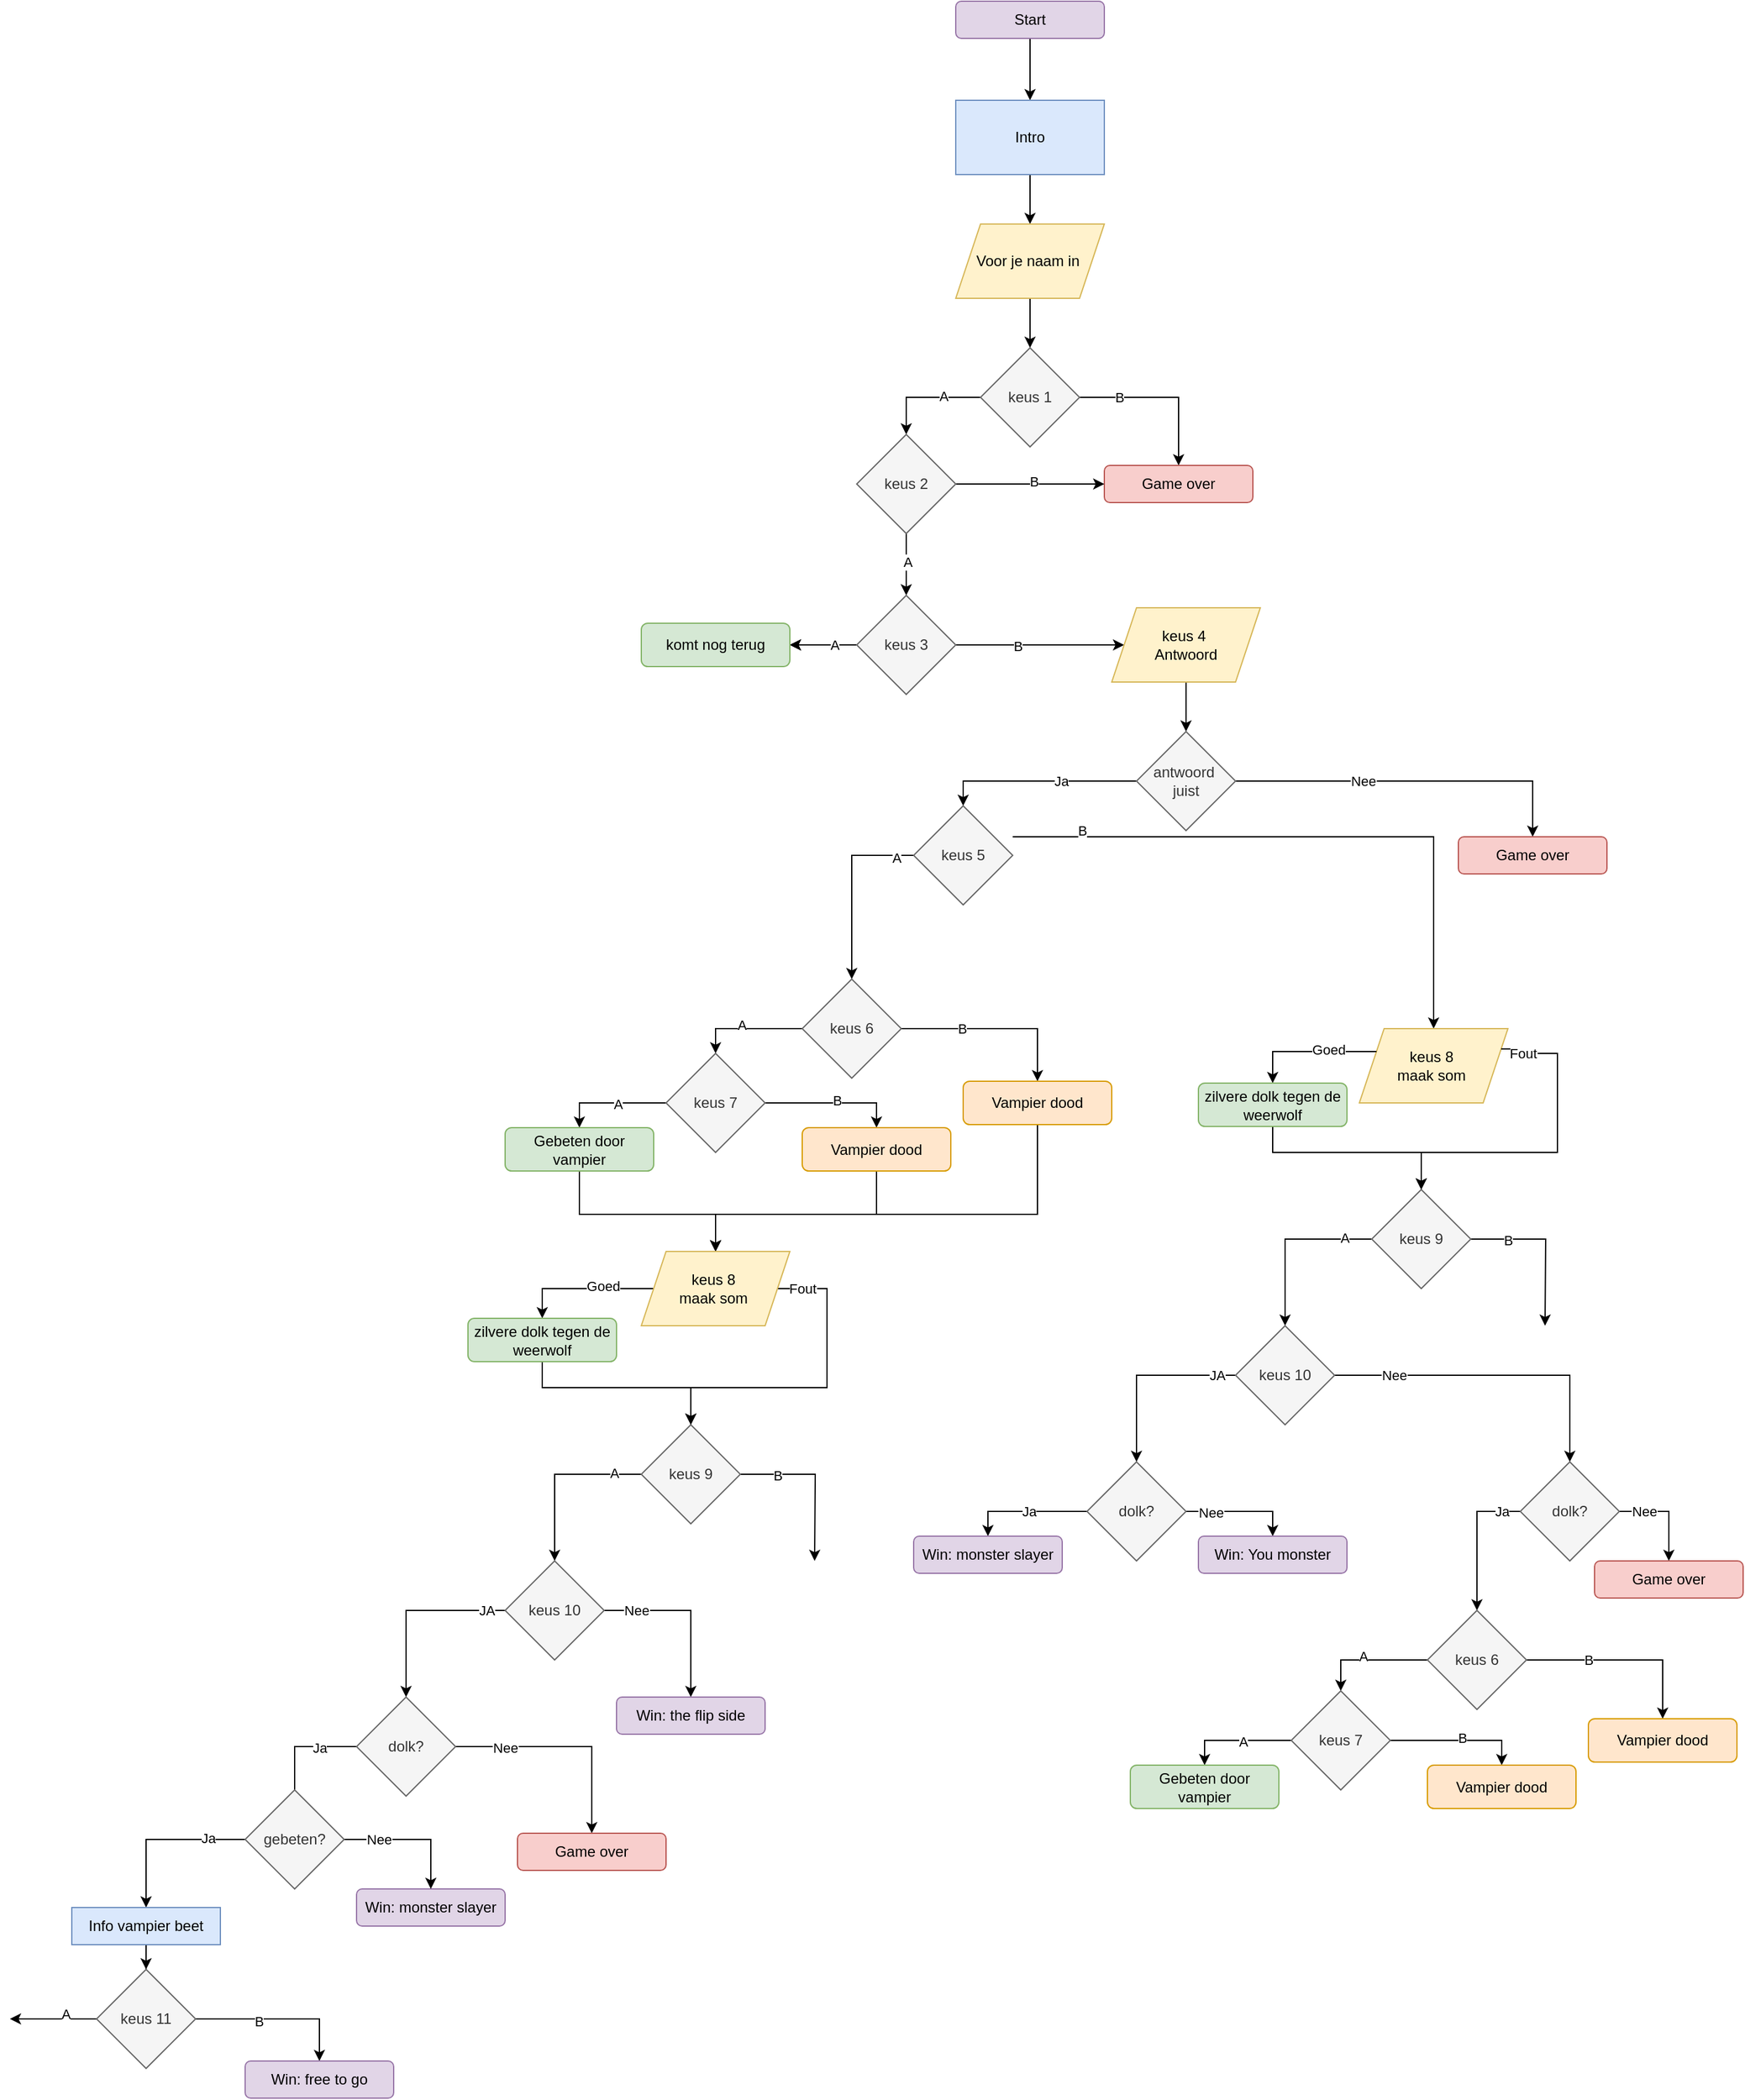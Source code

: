 <mxfile version="26.0.5">
  <diagram name="Pagina-1" id="P5lcU0_mIXGUXpW0Iwos">
    <mxGraphModel dx="2879" dy="499" grid="1" gridSize="10" guides="1" tooltips="1" connect="1" arrows="1" fold="1" page="1" pageScale="1" pageWidth="827" pageHeight="1169" math="0" shadow="0">
      <root>
        <mxCell id="0" />
        <mxCell id="1" parent="0" />
        <mxCell id="V4XCnls4FJgZrrUuCzXU-7" style="edgeStyle=orthogonalEdgeStyle;rounded=0;orthogonalLoop=1;jettySize=auto;html=1;exitX=0.5;exitY=1;exitDx=0;exitDy=0;entryX=0.5;entryY=0;entryDx=0;entryDy=0;" parent="1" source="V4XCnls4FJgZrrUuCzXU-4" target="V4XCnls4FJgZrrUuCzXU-6" edge="1">
          <mxGeometry relative="1" as="geometry" />
        </mxCell>
        <mxCell id="V4XCnls4FJgZrrUuCzXU-4" value="Start" style="rounded=1;whiteSpace=wrap;html=1;fillColor=#e1d5e7;strokeColor=#9673a6;" parent="1" vertex="1">
          <mxGeometry x="-166" y="60" width="120" height="30" as="geometry" />
        </mxCell>
        <mxCell id="V4XCnls4FJgZrrUuCzXU-9" style="edgeStyle=orthogonalEdgeStyle;rounded=0;orthogonalLoop=1;jettySize=auto;html=1;entryX=0.5;entryY=0;entryDx=0;entryDy=0;" parent="1" source="V4XCnls4FJgZrrUuCzXU-6" target="V4XCnls4FJgZrrUuCzXU-8" edge="1">
          <mxGeometry relative="1" as="geometry" />
        </mxCell>
        <mxCell id="V4XCnls4FJgZrrUuCzXU-6" value="Intro" style="rounded=0;whiteSpace=wrap;html=1;fillColor=#dae8fc;strokeColor=#6c8ebf;" parent="1" vertex="1">
          <mxGeometry x="-166" y="140" width="120" height="60" as="geometry" />
        </mxCell>
        <mxCell id="V4XCnls4FJgZrrUuCzXU-11" style="edgeStyle=orthogonalEdgeStyle;rounded=0;orthogonalLoop=1;jettySize=auto;html=1;" parent="1" source="V4XCnls4FJgZrrUuCzXU-8" target="V4XCnls4FJgZrrUuCzXU-10" edge="1">
          <mxGeometry relative="1" as="geometry" />
        </mxCell>
        <mxCell id="V4XCnls4FJgZrrUuCzXU-8" value="Voor je naam in&amp;nbsp;" style="shape=parallelogram;perimeter=parallelogramPerimeter;whiteSpace=wrap;html=1;fixedSize=1;fillColor=#fff2cc;strokeColor=#d6b656;" parent="1" vertex="1">
          <mxGeometry x="-166" y="240" width="120" height="60" as="geometry" />
        </mxCell>
        <mxCell id="V4XCnls4FJgZrrUuCzXU-12" style="edgeStyle=orthogonalEdgeStyle;rounded=0;orthogonalLoop=1;jettySize=auto;html=1;entryX=0.5;entryY=0;entryDx=0;entryDy=0;" parent="1" source="V4XCnls4FJgZrrUuCzXU-10" target="fet5uIQXN4V5Of24NJTg-10" edge="1">
          <mxGeometry relative="1" as="geometry">
            <mxPoint x="-210" y="380" as="targetPoint" />
          </mxGeometry>
        </mxCell>
        <mxCell id="fet5uIQXN4V5Of24NJTg-12" value="A" style="edgeLabel;html=1;align=center;verticalAlign=middle;resizable=0;points=[];" parent="V4XCnls4FJgZrrUuCzXU-12" vertex="1" connectable="0">
          <mxGeometry x="-0.321" y="-1" relative="1" as="geometry">
            <mxPoint as="offset" />
          </mxGeometry>
        </mxCell>
        <mxCell id="fet5uIQXN4V5Of24NJTg-1" style="edgeStyle=orthogonalEdgeStyle;rounded=0;orthogonalLoop=1;jettySize=auto;html=1;" parent="1" source="V4XCnls4FJgZrrUuCzXU-10" target="fet5uIQXN4V5Of24NJTg-6" edge="1">
          <mxGeometry relative="1" as="geometry">
            <mxPoint y="380" as="targetPoint" />
          </mxGeometry>
        </mxCell>
        <mxCell id="fet5uIQXN4V5Of24NJTg-8" value="B" style="edgeLabel;html=1;align=center;verticalAlign=middle;resizable=0;points=[];" parent="fet5uIQXN4V5Of24NJTg-1" vertex="1" connectable="0">
          <mxGeometry x="-0.528" relative="1" as="geometry">
            <mxPoint as="offset" />
          </mxGeometry>
        </mxCell>
        <mxCell id="V4XCnls4FJgZrrUuCzXU-10" value="keus 1" style="rhombus;whiteSpace=wrap;html=1;fillColor=#f5f5f5;fontColor=#333333;strokeColor=#666666;" parent="1" vertex="1">
          <mxGeometry x="-146" y="340" width="80" height="80" as="geometry" />
        </mxCell>
        <mxCell id="fet5uIQXN4V5Of24NJTg-6" value="Game over" style="rounded=1;whiteSpace=wrap;html=1;fillColor=#f8cecc;strokeColor=#b85450;" parent="1" vertex="1">
          <mxGeometry x="-46" y="435" width="120" height="30" as="geometry" />
        </mxCell>
        <mxCell id="fet5uIQXN4V5Of24NJTg-13" style="edgeStyle=orthogonalEdgeStyle;rounded=0;orthogonalLoop=1;jettySize=auto;html=1;entryX=0.5;entryY=0;entryDx=0;entryDy=0;" parent="1" source="fet5uIQXN4V5Of24NJTg-10" target="fet5uIQXN4V5Of24NJTg-21" edge="1">
          <mxGeometry relative="1" as="geometry">
            <mxPoint x="-206" y="540" as="targetPoint" />
          </mxGeometry>
        </mxCell>
        <mxCell id="fet5uIQXN4V5Of24NJTg-15" value="A" style="edgeLabel;html=1;align=center;verticalAlign=middle;resizable=0;points=[];" parent="fet5uIQXN4V5Of24NJTg-13" vertex="1" connectable="0">
          <mxGeometry x="-0.084" y="1" relative="1" as="geometry">
            <mxPoint as="offset" />
          </mxGeometry>
        </mxCell>
        <mxCell id="fet5uIQXN4V5Of24NJTg-17" style="edgeStyle=orthogonalEdgeStyle;rounded=0;orthogonalLoop=1;jettySize=auto;html=1;entryX=0;entryY=0.5;entryDx=0;entryDy=0;" parent="1" source="fet5uIQXN4V5Of24NJTg-10" target="fet5uIQXN4V5Of24NJTg-6" edge="1">
          <mxGeometry relative="1" as="geometry" />
        </mxCell>
        <mxCell id="fet5uIQXN4V5Of24NJTg-20" value="B" style="edgeLabel;html=1;align=center;verticalAlign=middle;resizable=0;points=[];" parent="fet5uIQXN4V5Of24NJTg-17" vertex="1" connectable="0">
          <mxGeometry x="0.041" y="2" relative="1" as="geometry">
            <mxPoint as="offset" />
          </mxGeometry>
        </mxCell>
        <mxCell id="fet5uIQXN4V5Of24NJTg-10" value="keus 2" style="rhombus;whiteSpace=wrap;html=1;fillColor=#f5f5f5;fontColor=#333333;strokeColor=#666666;" parent="1" vertex="1">
          <mxGeometry x="-246" y="410" width="80" height="80" as="geometry" />
        </mxCell>
        <mxCell id="fet5uIQXN4V5Of24NJTg-22" style="edgeStyle=orthogonalEdgeStyle;rounded=0;orthogonalLoop=1;jettySize=auto;html=1;entryX=0;entryY=0.5;entryDx=0;entryDy=0;" parent="1" source="fet5uIQXN4V5Of24NJTg-21" target="fet5uIQXN4V5Of24NJTg-46" edge="1">
          <mxGeometry relative="1" as="geometry">
            <mxPoint x="-70" y="580" as="targetPoint" />
          </mxGeometry>
        </mxCell>
        <mxCell id="fet5uIQXN4V5Of24NJTg-23" value="B" style="edgeLabel;html=1;align=center;verticalAlign=middle;resizable=0;points=[];" parent="fet5uIQXN4V5Of24NJTg-22" vertex="1" connectable="0">
          <mxGeometry x="-0.266" y="-1" relative="1" as="geometry">
            <mxPoint as="offset" />
          </mxGeometry>
        </mxCell>
        <mxCell id="fet5uIQXN4V5Of24NJTg-24" style="edgeStyle=orthogonalEdgeStyle;rounded=0;orthogonalLoop=1;jettySize=auto;html=1;entryX=1;entryY=0.5;entryDx=0;entryDy=0;" parent="1" source="fet5uIQXN4V5Of24NJTg-21" target="fet5uIQXN4V5Of24NJTg-26" edge="1">
          <mxGeometry relative="1" as="geometry">
            <mxPoint x="-280" y="580" as="targetPoint" />
          </mxGeometry>
        </mxCell>
        <mxCell id="fet5uIQXN4V5Of24NJTg-27" style="edgeStyle=orthogonalEdgeStyle;rounded=0;orthogonalLoop=1;jettySize=auto;html=1;entryX=1;entryY=0.5;entryDx=0;entryDy=0;" parent="1" source="fet5uIQXN4V5Of24NJTg-21" target="fet5uIQXN4V5Of24NJTg-26" edge="1">
          <mxGeometry relative="1" as="geometry" />
        </mxCell>
        <mxCell id="fet5uIQXN4V5Of24NJTg-51" value="A" style="edgeLabel;html=1;align=center;verticalAlign=middle;resizable=0;points=[];" parent="fet5uIQXN4V5Of24NJTg-27" vertex="1" connectable="0">
          <mxGeometry x="-0.341" relative="1" as="geometry">
            <mxPoint as="offset" />
          </mxGeometry>
        </mxCell>
        <mxCell id="fet5uIQXN4V5Of24NJTg-21" value="keus 3" style="rhombus;whiteSpace=wrap;html=1;fillColor=#f5f5f5;fontColor=#333333;strokeColor=#666666;" parent="1" vertex="1">
          <mxGeometry x="-246" y="540" width="80" height="80" as="geometry" />
        </mxCell>
        <mxCell id="fet5uIQXN4V5Of24NJTg-26" value="komt nog terug" style="rounded=1;whiteSpace=wrap;html=1;fillColor=#d5e8d4;strokeColor=#82b366;" parent="1" vertex="1">
          <mxGeometry x="-420" y="562.5" width="120" height="35" as="geometry" />
        </mxCell>
        <mxCell id="fet5uIQXN4V5Of24NJTg-52" style="edgeStyle=orthogonalEdgeStyle;rounded=0;orthogonalLoop=1;jettySize=auto;html=1;" parent="1" source="fet5uIQXN4V5Of24NJTg-46" edge="1">
          <mxGeometry relative="1" as="geometry">
            <mxPoint x="20" y="650" as="targetPoint" />
          </mxGeometry>
        </mxCell>
        <mxCell id="fet5uIQXN4V5Of24NJTg-46" value="keus 4&amp;nbsp;&lt;div&gt;Antwoord&lt;/div&gt;" style="shape=parallelogram;perimeter=parallelogramPerimeter;whiteSpace=wrap;html=1;fixedSize=1;fillColor=#fff2cc;strokeColor=#d6b656;" parent="1" vertex="1">
          <mxGeometry x="-40" y="550" width="120" height="60" as="geometry" />
        </mxCell>
        <mxCell id="fet5uIQXN4V5Of24NJTg-54" style="edgeStyle=orthogonalEdgeStyle;rounded=0;orthogonalLoop=1;jettySize=auto;html=1;entryX=0.5;entryY=0;entryDx=0;entryDy=0;" parent="1" source="fet5uIQXN4V5Of24NJTg-53" target="fet5uIQXN4V5Of24NJTg-57" edge="1">
          <mxGeometry relative="1" as="geometry">
            <mxPoint x="-70" y="690" as="targetPoint" />
          </mxGeometry>
        </mxCell>
        <mxCell id="fet5uIQXN4V5Of24NJTg-56" value="Ja" style="edgeLabel;html=1;align=center;verticalAlign=middle;resizable=0;points=[];" parent="fet5uIQXN4V5Of24NJTg-54" vertex="1" connectable="0">
          <mxGeometry x="-0.216" relative="1" as="geometry">
            <mxPoint x="1" as="offset" />
          </mxGeometry>
        </mxCell>
        <mxCell id="fet5uIQXN4V5Of24NJTg-55" style="edgeStyle=orthogonalEdgeStyle;rounded=0;orthogonalLoop=1;jettySize=auto;html=1;entryX=0.5;entryY=0;entryDx=0;entryDy=0;" parent="1" source="fet5uIQXN4V5Of24NJTg-53" target="fet5uIQXN4V5Of24NJTg-59" edge="1">
          <mxGeometry relative="1" as="geometry">
            <mxPoint x="134" y="735" as="targetPoint" />
          </mxGeometry>
        </mxCell>
        <mxCell id="fet5uIQXN4V5Of24NJTg-60" value="Nee" style="edgeLabel;html=1;align=center;verticalAlign=middle;resizable=0;points=[];" parent="fet5uIQXN4V5Of24NJTg-55" vertex="1" connectable="0">
          <mxGeometry x="-0.189" y="2" relative="1" as="geometry">
            <mxPoint x="-13" y="2" as="offset" />
          </mxGeometry>
        </mxCell>
        <mxCell id="fet5uIQXN4V5Of24NJTg-53" value="antwoord&amp;nbsp;&lt;div&gt;juist&lt;/div&gt;" style="rhombus;whiteSpace=wrap;html=1;fillColor=#f5f5f5;fontColor=#333333;strokeColor=#666666;" parent="1" vertex="1">
          <mxGeometry x="-20" y="650" width="80" height="80" as="geometry" />
        </mxCell>
        <mxCell id="fet5uIQXN4V5Of24NJTg-61" style="edgeStyle=orthogonalEdgeStyle;rounded=0;orthogonalLoop=1;jettySize=auto;html=1;entryX=0.5;entryY=0;entryDx=0;entryDy=0;" parent="1" edge="1" target="cRYY0vP9Oa-pMEz1IuGA-30">
          <mxGeometry relative="1" as="geometry">
            <mxPoint x="220.0" y="875" as="targetPoint" />
            <Array as="points">
              <mxPoint x="220" y="735" />
            </Array>
            <mxPoint x="-120" y="735" as="sourcePoint" />
          </mxGeometry>
        </mxCell>
        <mxCell id="fet5uIQXN4V5Of24NJTg-65" value="B" style="edgeLabel;html=1;align=center;verticalAlign=middle;resizable=0;points=[];" parent="fet5uIQXN4V5Of24NJTg-61" vertex="1" connectable="0">
          <mxGeometry x="-0.773" y="5" relative="1" as="geometry">
            <mxPoint as="offset" />
          </mxGeometry>
        </mxCell>
        <mxCell id="fet5uIQXN4V5Of24NJTg-62" style="edgeStyle=orthogonalEdgeStyle;rounded=0;orthogonalLoop=1;jettySize=auto;html=1;entryX=0.5;entryY=0;entryDx=0;entryDy=0;" parent="1" source="fet5uIQXN4V5Of24NJTg-57" target="fet5uIQXN4V5Of24NJTg-67" edge="1">
          <mxGeometry relative="1" as="geometry">
            <mxPoint x="-330" y="850" as="targetPoint" />
          </mxGeometry>
        </mxCell>
        <mxCell id="fet5uIQXN4V5Of24NJTg-73" value="A" style="edgeLabel;html=1;align=center;verticalAlign=middle;resizable=0;points=[];" parent="fet5uIQXN4V5Of24NJTg-62" vertex="1" connectable="0">
          <mxGeometry x="-0.815" y="2" relative="1" as="geometry">
            <mxPoint as="offset" />
          </mxGeometry>
        </mxCell>
        <mxCell id="fet5uIQXN4V5Of24NJTg-57" value="keus 5" style="rhombus;whiteSpace=wrap;html=1;fillColor=#f5f5f5;fontColor=#333333;strokeColor=#666666;" parent="1" vertex="1">
          <mxGeometry x="-200" y="710" width="80" height="80" as="geometry" />
        </mxCell>
        <mxCell id="fet5uIQXN4V5Of24NJTg-59" value="Game over" style="rounded=1;whiteSpace=wrap;html=1;fillColor=#f8cecc;strokeColor=#b85450;" parent="1" vertex="1">
          <mxGeometry x="240" y="735" width="120" height="30" as="geometry" />
        </mxCell>
        <mxCell id="fet5uIQXN4V5Of24NJTg-69" style="edgeStyle=orthogonalEdgeStyle;rounded=0;orthogonalLoop=1;jettySize=auto;html=1;entryX=0.5;entryY=0;entryDx=0;entryDy=0;" parent="1" source="fet5uIQXN4V5Of24NJTg-67" target="fet5uIQXN4V5Of24NJTg-74" edge="1">
          <mxGeometry relative="1" as="geometry">
            <mxPoint x="-360" y="890" as="targetPoint" />
          </mxGeometry>
        </mxCell>
        <mxCell id="fet5uIQXN4V5Of24NJTg-72" value="A" style="edgeLabel;html=1;align=center;verticalAlign=middle;resizable=0;points=[];" parent="fet5uIQXN4V5Of24NJTg-69" vertex="1" connectable="0">
          <mxGeometry x="0.08" y="-3" relative="1" as="geometry">
            <mxPoint x="-1" as="offset" />
          </mxGeometry>
        </mxCell>
        <mxCell id="fet5uIQXN4V5Of24NJTg-104" style="edgeStyle=orthogonalEdgeStyle;rounded=0;orthogonalLoop=1;jettySize=auto;html=1;entryX=0.5;entryY=0;entryDx=0;entryDy=0;" parent="1" source="fet5uIQXN4V5Of24NJTg-67" target="fet5uIQXN4V5Of24NJTg-84" edge="1">
          <mxGeometry relative="1" as="geometry">
            <mxPoint x="-70" y="890" as="targetPoint" />
          </mxGeometry>
        </mxCell>
        <mxCell id="fet5uIQXN4V5Of24NJTg-106" value="B" style="edgeLabel;html=1;align=center;verticalAlign=middle;resizable=0;points=[];" parent="fet5uIQXN4V5Of24NJTg-104" vertex="1" connectable="0">
          <mxGeometry x="-0.367" relative="1" as="geometry">
            <mxPoint as="offset" />
          </mxGeometry>
        </mxCell>
        <mxCell id="fet5uIQXN4V5Of24NJTg-67" value="keus 6" style="rhombus;whiteSpace=wrap;html=1;fillColor=#f5f5f5;fontColor=#333333;strokeColor=#666666;" parent="1" vertex="1">
          <mxGeometry x="-290" y="850" width="80" height="80" as="geometry" />
        </mxCell>
        <mxCell id="fet5uIQXN4V5Of24NJTg-76" style="edgeStyle=orthogonalEdgeStyle;rounded=0;orthogonalLoop=1;jettySize=auto;html=1;entryX=0.5;entryY=0;entryDx=0;entryDy=0;" parent="1" source="fet5uIQXN4V5Of24NJTg-74" target="fet5uIQXN4V5Of24NJTg-82" edge="1">
          <mxGeometry relative="1" as="geometry">
            <mxPoint x="-240" y="950" as="targetPoint" />
          </mxGeometry>
        </mxCell>
        <mxCell id="fet5uIQXN4V5Of24NJTg-78" value="B" style="edgeLabel;html=1;align=center;verticalAlign=middle;resizable=0;points=[];" parent="fet5uIQXN4V5Of24NJTg-76" vertex="1" connectable="0">
          <mxGeometry x="0.048" y="2" relative="1" as="geometry">
            <mxPoint as="offset" />
          </mxGeometry>
        </mxCell>
        <mxCell id="fet5uIQXN4V5Of24NJTg-77" style="edgeStyle=orthogonalEdgeStyle;rounded=0;orthogonalLoop=1;jettySize=auto;html=1;entryX=0.5;entryY=0;entryDx=0;entryDy=0;" parent="1" source="fet5uIQXN4V5Of24NJTg-74" target="fet5uIQXN4V5Of24NJTg-83" edge="1">
          <mxGeometry relative="1" as="geometry">
            <mxPoint x="-460" y="950" as="targetPoint" />
          </mxGeometry>
        </mxCell>
        <mxCell id="fet5uIQXN4V5Of24NJTg-80" value="A" style="edgeLabel;html=1;align=center;verticalAlign=middle;resizable=0;points=[];" parent="fet5uIQXN4V5Of24NJTg-77" vertex="1" connectable="0">
          <mxGeometry x="-0.132" y="1" relative="1" as="geometry">
            <mxPoint as="offset" />
          </mxGeometry>
        </mxCell>
        <mxCell id="fet5uIQXN4V5Of24NJTg-74" value="keus 7" style="rhombus;whiteSpace=wrap;html=1;fillColor=#f5f5f5;fontColor=#333333;strokeColor=#666666;" parent="1" vertex="1">
          <mxGeometry x="-400" y="910" width="80" height="80" as="geometry" />
        </mxCell>
        <mxCell id="bOTGolbOJqB27EouN53n-32" style="edgeStyle=orthogonalEdgeStyle;rounded=0;orthogonalLoop=1;jettySize=auto;html=1;entryX=0.5;entryY=0;entryDx=0;entryDy=0;exitX=0.5;exitY=1;exitDx=0;exitDy=0;" parent="1" source="fet5uIQXN4V5Of24NJTg-82" target="fet5uIQXN4V5Of24NJTg-86" edge="1">
          <mxGeometry relative="1" as="geometry">
            <Array as="points">
              <mxPoint x="-230" y="1040" />
              <mxPoint x="-360" y="1040" />
            </Array>
          </mxGeometry>
        </mxCell>
        <mxCell id="fet5uIQXN4V5Of24NJTg-82" value="Vampier dood" style="rounded=1;whiteSpace=wrap;html=1;fillColor=#ffe6cc;strokeColor=#d79b00;" parent="1" vertex="1">
          <mxGeometry x="-290" y="970" width="120" height="35" as="geometry" />
        </mxCell>
        <mxCell id="bOTGolbOJqB27EouN53n-33" style="edgeStyle=orthogonalEdgeStyle;rounded=0;orthogonalLoop=1;jettySize=auto;html=1;exitX=0.5;exitY=1;exitDx=0;exitDy=0;" parent="1" source="fet5uIQXN4V5Of24NJTg-83" edge="1">
          <mxGeometry relative="1" as="geometry">
            <mxPoint x="-360" y="1070" as="targetPoint" />
            <Array as="points">
              <mxPoint x="-470" y="1040" />
              <mxPoint x="-360" y="1040" />
            </Array>
          </mxGeometry>
        </mxCell>
        <mxCell id="fet5uIQXN4V5Of24NJTg-83" value="Gebeten door vampier" style="rounded=1;whiteSpace=wrap;html=1;fillColor=#d5e8d4;strokeColor=#82b366;" parent="1" vertex="1">
          <mxGeometry x="-530" y="970" width="120" height="35" as="geometry" />
        </mxCell>
        <mxCell id="bOTGolbOJqB27EouN53n-34" style="edgeStyle=orthogonalEdgeStyle;rounded=0;orthogonalLoop=1;jettySize=auto;html=1;entryX=0.5;entryY=0;entryDx=0;entryDy=0;" parent="1" source="fet5uIQXN4V5Of24NJTg-84" target="fet5uIQXN4V5Of24NJTg-86" edge="1">
          <mxGeometry relative="1" as="geometry">
            <mxPoint x="-100.0" y="1040" as="targetPoint" />
            <Array as="points">
              <mxPoint x="-100" y="1040" />
              <mxPoint x="-360" y="1040" />
            </Array>
          </mxGeometry>
        </mxCell>
        <mxCell id="fet5uIQXN4V5Of24NJTg-84" value="Vampier dood" style="rounded=1;whiteSpace=wrap;html=1;fillColor=#ffe6cc;strokeColor=#d79b00;" parent="1" vertex="1">
          <mxGeometry x="-160" y="932.5" width="120" height="35" as="geometry" />
        </mxCell>
        <mxCell id="fet5uIQXN4V5Of24NJTg-112" style="edgeStyle=orthogonalEdgeStyle;rounded=0;orthogonalLoop=1;jettySize=auto;html=1;entryX=0.5;entryY=0;entryDx=0;entryDy=0;" parent="1" source="fet5uIQXN4V5Of24NJTg-86" target="fet5uIQXN4V5Of24NJTg-109" edge="1">
          <mxGeometry relative="1" as="geometry">
            <mxPoint x="-230.0" y="1100" as="targetPoint" />
            <Array as="points">
              <mxPoint x="-270.0" y="1100" />
              <mxPoint x="-270.0" y="1180" />
              <mxPoint x="-380" y="1180" />
            </Array>
          </mxGeometry>
        </mxCell>
        <mxCell id="fet5uIQXN4V5Of24NJTg-116" value="Fout" style="edgeLabel;html=1;align=center;verticalAlign=middle;resizable=0;points=[];" parent="fet5uIQXN4V5Of24NJTg-112" vertex="1" connectable="0">
          <mxGeometry x="-0.783" y="1" relative="1" as="geometry">
            <mxPoint x="-8" y="1" as="offset" />
          </mxGeometry>
        </mxCell>
        <mxCell id="fet5uIQXN4V5Of24NJTg-117" style="edgeStyle=orthogonalEdgeStyle;rounded=0;orthogonalLoop=1;jettySize=auto;html=1;entryX=0.5;entryY=0;entryDx=0;entryDy=0;" parent="1" source="fet5uIQXN4V5Of24NJTg-86" target="fet5uIQXN4V5Of24NJTg-118" edge="1">
          <mxGeometry relative="1" as="geometry">
            <mxPoint x="-470.0" y="1100" as="targetPoint" />
          </mxGeometry>
        </mxCell>
        <mxCell id="fet5uIQXN4V5Of24NJTg-120" value="Goed" style="edgeLabel;html=1;align=center;verticalAlign=middle;resizable=0;points=[];" parent="fet5uIQXN4V5Of24NJTg-117" vertex="1" connectable="0">
          <mxGeometry x="-0.282" y="-2" relative="1" as="geometry">
            <mxPoint as="offset" />
          </mxGeometry>
        </mxCell>
        <mxCell id="fet5uIQXN4V5Of24NJTg-86" value="keus 8&amp;nbsp;&lt;div&gt;maak som&amp;nbsp;&lt;/div&gt;" style="shape=parallelogram;perimeter=parallelogramPerimeter;whiteSpace=wrap;html=1;fixedSize=1;fillColor=#fff2cc;strokeColor=#d6b656;" parent="1" vertex="1">
          <mxGeometry x="-420.0" y="1070" width="120" height="60" as="geometry" />
        </mxCell>
        <mxCell id="bOTGolbOJqB27EouN53n-4" style="edgeStyle=orthogonalEdgeStyle;rounded=0;orthogonalLoop=1;jettySize=auto;html=1;" parent="1" source="fet5uIQXN4V5Of24NJTg-109" edge="1">
          <mxGeometry relative="1" as="geometry">
            <mxPoint x="-280.0" y="1320" as="targetPoint" />
          </mxGeometry>
        </mxCell>
        <mxCell id="bOTGolbOJqB27EouN53n-7" value="B" style="edgeLabel;html=1;align=center;verticalAlign=middle;resizable=0;points=[];" parent="bOTGolbOJqB27EouN53n-4" vertex="1" connectable="0">
          <mxGeometry x="-0.543" y="-1" relative="1" as="geometry">
            <mxPoint as="offset" />
          </mxGeometry>
        </mxCell>
        <mxCell id="bOTGolbOJqB27EouN53n-8" style="edgeStyle=orthogonalEdgeStyle;rounded=0;orthogonalLoop=1;jettySize=auto;html=1;entryX=0.5;entryY=0;entryDx=0;entryDy=0;" parent="1" source="fet5uIQXN4V5Of24NJTg-109" target="bOTGolbOJqB27EouN53n-10" edge="1">
          <mxGeometry relative="1" as="geometry">
            <mxPoint x="-490" y="1330" as="targetPoint" />
          </mxGeometry>
        </mxCell>
        <mxCell id="bOTGolbOJqB27EouN53n-9" value="A" style="edgeLabel;html=1;align=center;verticalAlign=middle;resizable=0;points=[];" parent="bOTGolbOJqB27EouN53n-8" vertex="1" connectable="0">
          <mxGeometry x="-0.688" y="-1" relative="1" as="geometry">
            <mxPoint as="offset" />
          </mxGeometry>
        </mxCell>
        <mxCell id="fet5uIQXN4V5Of24NJTg-109" value="keus 9" style="rhombus;whiteSpace=wrap;html=1;fillColor=#f5f5f5;fontColor=#333333;strokeColor=#666666;" parent="1" vertex="1">
          <mxGeometry x="-420.0" y="1210" width="80" height="80" as="geometry" />
        </mxCell>
        <mxCell id="fet5uIQXN4V5Of24NJTg-119" style="edgeStyle=orthogonalEdgeStyle;rounded=0;orthogonalLoop=1;jettySize=auto;html=1;entryX=0.5;entryY=0;entryDx=0;entryDy=0;" parent="1" source="fet5uIQXN4V5Of24NJTg-118" target="fet5uIQXN4V5Of24NJTg-109" edge="1">
          <mxGeometry relative="1" as="geometry">
            <Array as="points">
              <mxPoint x="-500" y="1180" />
              <mxPoint x="-380" y="1180" />
            </Array>
          </mxGeometry>
        </mxCell>
        <mxCell id="fet5uIQXN4V5Of24NJTg-118" value="zilvere dolk tegen de weerwolf" style="rounded=1;whiteSpace=wrap;html=1;fillColor=#d5e8d4;strokeColor=#82b366;" parent="1" vertex="1">
          <mxGeometry x="-560" y="1124" width="120" height="35" as="geometry" />
        </mxCell>
        <mxCell id="bOTGolbOJqB27EouN53n-11" style="edgeStyle=orthogonalEdgeStyle;rounded=0;orthogonalLoop=1;jettySize=auto;html=1;entryX=0.5;entryY=0;entryDx=0;entryDy=0;" parent="1" source="bOTGolbOJqB27EouN53n-10" target="bOTGolbOJqB27EouN53n-20" edge="1">
          <mxGeometry relative="1" as="geometry">
            <mxPoint x="-380" y="1430" as="targetPoint" />
          </mxGeometry>
        </mxCell>
        <mxCell id="bOTGolbOJqB27EouN53n-17" value="Nee" style="edgeLabel;html=1;align=center;verticalAlign=middle;resizable=0;points=[];" parent="bOTGolbOJqB27EouN53n-11" vertex="1" connectable="0">
          <mxGeometry x="-0.636" relative="1" as="geometry">
            <mxPoint as="offset" />
          </mxGeometry>
        </mxCell>
        <mxCell id="bOTGolbOJqB27EouN53n-12" style="edgeStyle=orthogonalEdgeStyle;rounded=0;orthogonalLoop=1;jettySize=auto;html=1;entryX=0.5;entryY=0;entryDx=0;entryDy=0;" parent="1" source="bOTGolbOJqB27EouN53n-10" target="bOTGolbOJqB27EouN53n-21" edge="1">
          <mxGeometry relative="1" as="geometry">
            <mxPoint x="-590" y="1430" as="targetPoint" />
          </mxGeometry>
        </mxCell>
        <mxCell id="bOTGolbOJqB27EouN53n-18" value="JA" style="edgeLabel;html=1;align=center;verticalAlign=middle;resizable=0;points=[];" parent="bOTGolbOJqB27EouN53n-12" vertex="1" connectable="0">
          <mxGeometry x="-0.795" relative="1" as="geometry">
            <mxPoint as="offset" />
          </mxGeometry>
        </mxCell>
        <mxCell id="bOTGolbOJqB27EouN53n-10" value="keus 10" style="rhombus;whiteSpace=wrap;html=1;fillColor=#f5f5f5;fontColor=#333333;strokeColor=#666666;" parent="1" vertex="1">
          <mxGeometry x="-530" y="1320" width="80" height="80" as="geometry" />
        </mxCell>
        <mxCell id="bOTGolbOJqB27EouN53n-20" value="Win: the flip side" style="rounded=1;whiteSpace=wrap;html=1;fillColor=#e1d5e7;strokeColor=#9673a6;" parent="1" vertex="1">
          <mxGeometry x="-440.0" y="1430" width="120" height="30" as="geometry" />
        </mxCell>
        <mxCell id="bOTGolbOJqB27EouN53n-27" style="edgeStyle=orthogonalEdgeStyle;rounded=0;orthogonalLoop=1;jettySize=auto;html=1;" parent="1" source="bOTGolbOJqB27EouN53n-21" target="cRYY0vP9Oa-pMEz1IuGA-112" edge="1">
          <mxGeometry relative="1" as="geometry">
            <mxPoint x="-440" y="1530" as="targetPoint" />
          </mxGeometry>
        </mxCell>
        <mxCell id="bOTGolbOJqB27EouN53n-36" value="Nee" style="edgeLabel;html=1;align=center;verticalAlign=middle;resizable=0;points=[];" parent="bOTGolbOJqB27EouN53n-27" vertex="1" connectable="0">
          <mxGeometry x="-0.556" y="-1" relative="1" as="geometry">
            <mxPoint as="offset" />
          </mxGeometry>
        </mxCell>
        <mxCell id="bOTGolbOJqB27EouN53n-37" style="edgeStyle=orthogonalEdgeStyle;rounded=0;orthogonalLoop=1;jettySize=auto;html=1;entryX=0.5;entryY=0;entryDx=0;entryDy=0;" parent="1" source="bOTGolbOJqB27EouN53n-21" target="cRYY0vP9Oa-pMEz1IuGA-106" edge="1">
          <mxGeometry relative="1" as="geometry">
            <mxPoint x="-750" y="1410" as="targetPoint" />
            <Array as="points">
              <mxPoint x="-700" y="1470" />
              <mxPoint x="-700" y="1530" />
            </Array>
          </mxGeometry>
        </mxCell>
        <mxCell id="bOTGolbOJqB27EouN53n-38" value="Ja" style="edgeLabel;html=1;align=center;verticalAlign=middle;resizable=0;points=[];" parent="bOTGolbOJqB27EouN53n-37" vertex="1" connectable="0">
          <mxGeometry x="-0.045" relative="1" as="geometry">
            <mxPoint x="20" y="-14" as="offset" />
          </mxGeometry>
        </mxCell>
        <mxCell id="bOTGolbOJqB27EouN53n-21" value="dolk?" style="rhombus;whiteSpace=wrap;html=1;fillColor=#f5f5f5;fontColor=#333333;strokeColor=#666666;" parent="1" vertex="1">
          <mxGeometry x="-650" y="1430" width="80" height="80" as="geometry" />
        </mxCell>
        <mxCell id="bOTGolbOJqB27EouN53n-39" value="Win: monster slayer" style="rounded=1;whiteSpace=wrap;html=1;fillColor=#e1d5e7;strokeColor=#9673a6;" parent="1" vertex="1">
          <mxGeometry x="-650" y="1585" width="120" height="30" as="geometry" />
        </mxCell>
        <mxCell id="cRYY0vP9Oa-pMEz1IuGA-30" value="keus 8&amp;nbsp;&lt;div&gt;maak som&amp;nbsp;&lt;/div&gt;" style="shape=parallelogram;perimeter=parallelogramPerimeter;whiteSpace=wrap;html=1;fixedSize=1;fillColor=#fff2cc;strokeColor=#d6b656;" vertex="1" parent="1">
          <mxGeometry x="160.0" y="890" width="120" height="60" as="geometry" />
        </mxCell>
        <mxCell id="cRYY0vP9Oa-pMEz1IuGA-60" style="edgeStyle=orthogonalEdgeStyle;rounded=0;orthogonalLoop=1;jettySize=auto;html=1;entryX=0.5;entryY=0;entryDx=0;entryDy=0;exitX=1;exitY=0.25;exitDx=0;exitDy=0;" edge="1" parent="1" target="cRYY0vP9Oa-pMEz1IuGA-68" source="cRYY0vP9Oa-pMEz1IuGA-30">
          <mxGeometry relative="1" as="geometry">
            <mxPoint x="360.0" y="910" as="targetPoint" />
            <Array as="points">
              <mxPoint x="285" y="910" />
              <mxPoint x="320" y="910" />
              <mxPoint x="320" y="990" />
              <mxPoint x="210" y="990" />
            </Array>
            <mxPoint x="290" y="910" as="sourcePoint" />
          </mxGeometry>
        </mxCell>
        <mxCell id="cRYY0vP9Oa-pMEz1IuGA-61" value="Fout" style="edgeLabel;html=1;align=center;verticalAlign=middle;resizable=0;points=[];" vertex="1" connectable="0" parent="cRYY0vP9Oa-pMEz1IuGA-60">
          <mxGeometry x="-0.783" y="1" relative="1" as="geometry">
            <mxPoint x="-8" y="1" as="offset" />
          </mxGeometry>
        </mxCell>
        <mxCell id="cRYY0vP9Oa-pMEz1IuGA-62" style="edgeStyle=orthogonalEdgeStyle;rounded=0;orthogonalLoop=1;jettySize=auto;html=1;entryX=0.5;entryY=0;entryDx=0;entryDy=0;exitX=0;exitY=0.25;exitDx=0;exitDy=0;" edge="1" parent="1" target="cRYY0vP9Oa-pMEz1IuGA-70" source="cRYY0vP9Oa-pMEz1IuGA-30">
          <mxGeometry relative="1" as="geometry">
            <mxPoint x="120.0" y="910" as="targetPoint" />
            <mxPoint x="180" y="910" as="sourcePoint" />
          </mxGeometry>
        </mxCell>
        <mxCell id="cRYY0vP9Oa-pMEz1IuGA-63" value="Goed" style="edgeLabel;html=1;align=center;verticalAlign=middle;resizable=0;points=[];" vertex="1" connectable="0" parent="cRYY0vP9Oa-pMEz1IuGA-62">
          <mxGeometry x="-0.282" y="-2" relative="1" as="geometry">
            <mxPoint as="offset" />
          </mxGeometry>
        </mxCell>
        <mxCell id="cRYY0vP9Oa-pMEz1IuGA-64" style="edgeStyle=orthogonalEdgeStyle;rounded=0;orthogonalLoop=1;jettySize=auto;html=1;" edge="1" parent="1" source="cRYY0vP9Oa-pMEz1IuGA-68">
          <mxGeometry relative="1" as="geometry">
            <mxPoint x="310.0" y="1130" as="targetPoint" />
          </mxGeometry>
        </mxCell>
        <mxCell id="cRYY0vP9Oa-pMEz1IuGA-65" value="B" style="edgeLabel;html=1;align=center;verticalAlign=middle;resizable=0;points=[];" vertex="1" connectable="0" parent="cRYY0vP9Oa-pMEz1IuGA-64">
          <mxGeometry x="-0.543" y="-1" relative="1" as="geometry">
            <mxPoint as="offset" />
          </mxGeometry>
        </mxCell>
        <mxCell id="cRYY0vP9Oa-pMEz1IuGA-66" style="edgeStyle=orthogonalEdgeStyle;rounded=0;orthogonalLoop=1;jettySize=auto;html=1;entryX=0.5;entryY=0;entryDx=0;entryDy=0;" edge="1" parent="1" source="cRYY0vP9Oa-pMEz1IuGA-68" target="cRYY0vP9Oa-pMEz1IuGA-75">
          <mxGeometry relative="1" as="geometry">
            <mxPoint x="100" y="1140" as="targetPoint" />
          </mxGeometry>
        </mxCell>
        <mxCell id="cRYY0vP9Oa-pMEz1IuGA-67" value="A" style="edgeLabel;html=1;align=center;verticalAlign=middle;resizable=0;points=[];" vertex="1" connectable="0" parent="cRYY0vP9Oa-pMEz1IuGA-66">
          <mxGeometry x="-0.688" y="-1" relative="1" as="geometry">
            <mxPoint as="offset" />
          </mxGeometry>
        </mxCell>
        <mxCell id="cRYY0vP9Oa-pMEz1IuGA-68" value="keus 9" style="rhombus;whiteSpace=wrap;html=1;fillColor=#f5f5f5;fontColor=#333333;strokeColor=#666666;" vertex="1" parent="1">
          <mxGeometry x="170.0" y="1020" width="80" height="80" as="geometry" />
        </mxCell>
        <mxCell id="cRYY0vP9Oa-pMEz1IuGA-69" style="edgeStyle=orthogonalEdgeStyle;rounded=0;orthogonalLoop=1;jettySize=auto;html=1;entryX=0.5;entryY=0;entryDx=0;entryDy=0;" edge="1" parent="1" source="cRYY0vP9Oa-pMEz1IuGA-70" target="cRYY0vP9Oa-pMEz1IuGA-68">
          <mxGeometry relative="1" as="geometry">
            <Array as="points">
              <mxPoint x="90" y="990" />
              <mxPoint x="210" y="990" />
            </Array>
          </mxGeometry>
        </mxCell>
        <mxCell id="cRYY0vP9Oa-pMEz1IuGA-70" value="zilvere dolk tegen de weerwolf" style="rounded=1;whiteSpace=wrap;html=1;fillColor=#d5e8d4;strokeColor=#82b366;" vertex="1" parent="1">
          <mxGeometry x="30" y="934" width="120" height="35" as="geometry" />
        </mxCell>
        <mxCell id="cRYY0vP9Oa-pMEz1IuGA-71" style="edgeStyle=orthogonalEdgeStyle;rounded=0;orthogonalLoop=1;jettySize=auto;html=1;entryX=0.5;entryY=0;entryDx=0;entryDy=0;" edge="1" parent="1" source="cRYY0vP9Oa-pMEz1IuGA-75" target="cRYY0vP9Oa-pMEz1IuGA-84">
          <mxGeometry relative="1" as="geometry">
            <mxPoint x="210" y="1240.0" as="targetPoint" />
          </mxGeometry>
        </mxCell>
        <mxCell id="cRYY0vP9Oa-pMEz1IuGA-72" value="Nee" style="edgeLabel;html=1;align=center;verticalAlign=middle;resizable=0;points=[];" vertex="1" connectable="0" parent="cRYY0vP9Oa-pMEz1IuGA-71">
          <mxGeometry x="-0.636" relative="1" as="geometry">
            <mxPoint as="offset" />
          </mxGeometry>
        </mxCell>
        <mxCell id="cRYY0vP9Oa-pMEz1IuGA-73" style="edgeStyle=orthogonalEdgeStyle;rounded=0;orthogonalLoop=1;jettySize=auto;html=1;entryX=0.5;entryY=0;entryDx=0;entryDy=0;" edge="1" parent="1" source="cRYY0vP9Oa-pMEz1IuGA-75" target="cRYY0vP9Oa-pMEz1IuGA-81">
          <mxGeometry relative="1" as="geometry">
            <mxPoint y="1240" as="targetPoint" />
          </mxGeometry>
        </mxCell>
        <mxCell id="cRYY0vP9Oa-pMEz1IuGA-74" value="JA" style="edgeLabel;html=1;align=center;verticalAlign=middle;resizable=0;points=[];" vertex="1" connectable="0" parent="cRYY0vP9Oa-pMEz1IuGA-73">
          <mxGeometry x="-0.795" relative="1" as="geometry">
            <mxPoint as="offset" />
          </mxGeometry>
        </mxCell>
        <mxCell id="cRYY0vP9Oa-pMEz1IuGA-75" value="keus 10" style="rhombus;whiteSpace=wrap;html=1;fillColor=#f5f5f5;fontColor=#333333;strokeColor=#666666;" vertex="1" parent="1">
          <mxGeometry x="60" y="1130" width="80" height="80" as="geometry" />
        </mxCell>
        <mxCell id="cRYY0vP9Oa-pMEz1IuGA-77" style="edgeStyle=orthogonalEdgeStyle;rounded=0;orthogonalLoop=1;jettySize=auto;html=1;entryX=0.5;entryY=0;entryDx=0;entryDy=0;" edge="1" parent="1" source="cRYY0vP9Oa-pMEz1IuGA-81" target="cRYY0vP9Oa-pMEz1IuGA-83">
          <mxGeometry relative="1" as="geometry">
            <mxPoint x="117" y="1300" as="targetPoint" />
          </mxGeometry>
        </mxCell>
        <mxCell id="cRYY0vP9Oa-pMEz1IuGA-78" value="Nee" style="edgeLabel;html=1;align=center;verticalAlign=middle;resizable=0;points=[];" vertex="1" connectable="0" parent="cRYY0vP9Oa-pMEz1IuGA-77">
          <mxGeometry x="-0.556" y="-1" relative="1" as="geometry">
            <mxPoint as="offset" />
          </mxGeometry>
        </mxCell>
        <mxCell id="cRYY0vP9Oa-pMEz1IuGA-79" style="edgeStyle=orthogonalEdgeStyle;rounded=0;orthogonalLoop=1;jettySize=auto;html=1;entryX=0.5;entryY=0;entryDx=0;entryDy=0;" edge="1" parent="1" source="cRYY0vP9Oa-pMEz1IuGA-81" target="cRYY0vP9Oa-pMEz1IuGA-82">
          <mxGeometry relative="1" as="geometry">
            <mxPoint x="-90" y="1280" as="targetPoint" />
          </mxGeometry>
        </mxCell>
        <mxCell id="cRYY0vP9Oa-pMEz1IuGA-80" value="Ja" style="edgeLabel;html=1;align=center;verticalAlign=middle;resizable=0;points=[];" vertex="1" connectable="0" parent="cRYY0vP9Oa-pMEz1IuGA-79">
          <mxGeometry x="-0.045" relative="1" as="geometry">
            <mxPoint x="1" as="offset" />
          </mxGeometry>
        </mxCell>
        <mxCell id="cRYY0vP9Oa-pMEz1IuGA-81" value="dolk?" style="rhombus;whiteSpace=wrap;html=1;fillColor=#f5f5f5;fontColor=#333333;strokeColor=#666666;" vertex="1" parent="1">
          <mxGeometry x="-60" y="1240" width="80" height="80" as="geometry" />
        </mxCell>
        <mxCell id="cRYY0vP9Oa-pMEz1IuGA-82" value="Win: monster slayer" style="rounded=1;whiteSpace=wrap;html=1;fillColor=#e1d5e7;strokeColor=#9673a6;" vertex="1" parent="1">
          <mxGeometry x="-200" y="1300" width="120" height="30" as="geometry" />
        </mxCell>
        <mxCell id="cRYY0vP9Oa-pMEz1IuGA-83" value="Win: You monster" style="rounded=1;whiteSpace=wrap;html=1;fillColor=#e1d5e7;strokeColor=#9673a6;" vertex="1" parent="1">
          <mxGeometry x="30.0" y="1300" width="120" height="30" as="geometry" />
        </mxCell>
        <mxCell id="cRYY0vP9Oa-pMEz1IuGA-85" style="edgeStyle=orthogonalEdgeStyle;rounded=0;orthogonalLoop=1;jettySize=auto;html=1;entryX=0.5;entryY=0;entryDx=0;entryDy=0;" edge="1" parent="1" source="cRYY0vP9Oa-pMEz1IuGA-84" target="cRYY0vP9Oa-pMEz1IuGA-103">
          <mxGeometry relative="1" as="geometry">
            <mxPoint x="250" y="1280.0" as="targetPoint" />
            <Array as="points">
              <mxPoint x="255" y="1280" />
            </Array>
          </mxGeometry>
        </mxCell>
        <mxCell id="cRYY0vP9Oa-pMEz1IuGA-87" value="Ja" style="edgeLabel;html=1;align=center;verticalAlign=middle;resizable=0;points=[];" vertex="1" connectable="0" parent="cRYY0vP9Oa-pMEz1IuGA-85">
          <mxGeometry x="-0.133" relative="1" as="geometry">
            <mxPoint x="20" y="-15" as="offset" />
          </mxGeometry>
        </mxCell>
        <mxCell id="cRYY0vP9Oa-pMEz1IuGA-86" style="edgeStyle=orthogonalEdgeStyle;rounded=0;orthogonalLoop=1;jettySize=auto;html=1;exitX=1;exitY=0.5;exitDx=0;exitDy=0;entryX=0.5;entryY=0;entryDx=0;entryDy=0;" edge="1" parent="1" source="cRYY0vP9Oa-pMEz1IuGA-84" target="cRYY0vP9Oa-pMEz1IuGA-89">
          <mxGeometry relative="1" as="geometry">
            <mxPoint x="410" y="1280.412" as="targetPoint" />
          </mxGeometry>
        </mxCell>
        <mxCell id="cRYY0vP9Oa-pMEz1IuGA-88" value="Nee" style="edgeLabel;html=1;align=center;verticalAlign=middle;resizable=0;points=[];" vertex="1" connectable="0" parent="cRYY0vP9Oa-pMEz1IuGA-86">
          <mxGeometry x="-0.148" y="2" relative="1" as="geometry">
            <mxPoint x="-14" y="2" as="offset" />
          </mxGeometry>
        </mxCell>
        <mxCell id="cRYY0vP9Oa-pMEz1IuGA-84" value="dolk?" style="rhombus;whiteSpace=wrap;html=1;fillColor=#f5f5f5;fontColor=#333333;strokeColor=#666666;" vertex="1" parent="1">
          <mxGeometry x="290" y="1240" width="80" height="80" as="geometry" />
        </mxCell>
        <mxCell id="cRYY0vP9Oa-pMEz1IuGA-89" value="Game over" style="rounded=1;whiteSpace=wrap;html=1;fillColor=#f8cecc;strokeColor=#b85450;" vertex="1" parent="1">
          <mxGeometry x="350" y="1320" width="120" height="30" as="geometry" />
        </mxCell>
        <mxCell id="cRYY0vP9Oa-pMEz1IuGA-91" style="edgeStyle=orthogonalEdgeStyle;rounded=0;orthogonalLoop=1;jettySize=auto;html=1;entryX=0.5;entryY=0;entryDx=0;entryDy=0;exitX=0;exitY=0.5;exitDx=0;exitDy=0;" edge="1" parent="1" target="cRYY0vP9Oa-pMEz1IuGA-99" source="cRYY0vP9Oa-pMEz1IuGA-103">
          <mxGeometry relative="1" as="geometry">
            <mxPoint x="145" y="1405" as="targetPoint" />
            <mxPoint x="215" y="1405" as="sourcePoint" />
          </mxGeometry>
        </mxCell>
        <mxCell id="cRYY0vP9Oa-pMEz1IuGA-92" value="A" style="edgeLabel;html=1;align=center;verticalAlign=middle;resizable=0;points=[];" vertex="1" connectable="0" parent="cRYY0vP9Oa-pMEz1IuGA-91">
          <mxGeometry x="0.08" y="-3" relative="1" as="geometry">
            <mxPoint x="-1" as="offset" />
          </mxGeometry>
        </mxCell>
        <mxCell id="cRYY0vP9Oa-pMEz1IuGA-93" style="edgeStyle=orthogonalEdgeStyle;rounded=0;orthogonalLoop=1;jettySize=auto;html=1;entryX=0.5;entryY=0;entryDx=0;entryDy=0;exitX=1;exitY=0.5;exitDx=0;exitDy=0;" edge="1" parent="1" target="cRYY0vP9Oa-pMEz1IuGA-102" source="cRYY0vP9Oa-pMEz1IuGA-103">
          <mxGeometry relative="1" as="geometry">
            <mxPoint x="435" y="1405" as="targetPoint" />
            <mxPoint x="295" y="1405" as="sourcePoint" />
          </mxGeometry>
        </mxCell>
        <mxCell id="cRYY0vP9Oa-pMEz1IuGA-94" value="B" style="edgeLabel;html=1;align=center;verticalAlign=middle;resizable=0;points=[];" vertex="1" connectable="0" parent="cRYY0vP9Oa-pMEz1IuGA-93">
          <mxGeometry x="-0.367" relative="1" as="geometry">
            <mxPoint as="offset" />
          </mxGeometry>
        </mxCell>
        <mxCell id="cRYY0vP9Oa-pMEz1IuGA-95" style="edgeStyle=orthogonalEdgeStyle;rounded=0;orthogonalLoop=1;jettySize=auto;html=1;entryX=0.5;entryY=0;entryDx=0;entryDy=0;" edge="1" parent="1" source="cRYY0vP9Oa-pMEz1IuGA-99" target="cRYY0vP9Oa-pMEz1IuGA-100">
          <mxGeometry relative="1" as="geometry">
            <mxPoint x="265" y="1465" as="targetPoint" />
          </mxGeometry>
        </mxCell>
        <mxCell id="cRYY0vP9Oa-pMEz1IuGA-96" value="B" style="edgeLabel;html=1;align=center;verticalAlign=middle;resizable=0;points=[];" vertex="1" connectable="0" parent="cRYY0vP9Oa-pMEz1IuGA-95">
          <mxGeometry x="0.048" y="2" relative="1" as="geometry">
            <mxPoint as="offset" />
          </mxGeometry>
        </mxCell>
        <mxCell id="cRYY0vP9Oa-pMEz1IuGA-97" style="edgeStyle=orthogonalEdgeStyle;rounded=0;orthogonalLoop=1;jettySize=auto;html=1;entryX=0.5;entryY=0;entryDx=0;entryDy=0;" edge="1" parent="1" source="cRYY0vP9Oa-pMEz1IuGA-99" target="cRYY0vP9Oa-pMEz1IuGA-101">
          <mxGeometry relative="1" as="geometry">
            <mxPoint x="45" y="1465" as="targetPoint" />
          </mxGeometry>
        </mxCell>
        <mxCell id="cRYY0vP9Oa-pMEz1IuGA-98" value="A" style="edgeLabel;html=1;align=center;verticalAlign=middle;resizable=0;points=[];" vertex="1" connectable="0" parent="cRYY0vP9Oa-pMEz1IuGA-97">
          <mxGeometry x="-0.132" y="1" relative="1" as="geometry">
            <mxPoint as="offset" />
          </mxGeometry>
        </mxCell>
        <mxCell id="cRYY0vP9Oa-pMEz1IuGA-99" value="keus 7" style="rhombus;whiteSpace=wrap;html=1;fillColor=#f5f5f5;fontColor=#333333;strokeColor=#666666;" vertex="1" parent="1">
          <mxGeometry x="105" y="1425" width="80" height="80" as="geometry" />
        </mxCell>
        <mxCell id="cRYY0vP9Oa-pMEz1IuGA-100" value="Vampier dood" style="rounded=1;whiteSpace=wrap;html=1;fillColor=#ffe6cc;strokeColor=#d79b00;" vertex="1" parent="1">
          <mxGeometry x="215" y="1485" width="120" height="35" as="geometry" />
        </mxCell>
        <mxCell id="cRYY0vP9Oa-pMEz1IuGA-101" value="Gebeten door vampier" style="rounded=1;whiteSpace=wrap;html=1;fillColor=#d5e8d4;strokeColor=#82b366;" vertex="1" parent="1">
          <mxGeometry x="-25" y="1485" width="120" height="35" as="geometry" />
        </mxCell>
        <mxCell id="cRYY0vP9Oa-pMEz1IuGA-102" value="Vampier dood" style="rounded=1;whiteSpace=wrap;html=1;fillColor=#ffe6cc;strokeColor=#d79b00;" vertex="1" parent="1">
          <mxGeometry x="345" y="1447.5" width="120" height="35" as="geometry" />
        </mxCell>
        <mxCell id="cRYY0vP9Oa-pMEz1IuGA-103" value="keus 6" style="rhombus;whiteSpace=wrap;html=1;fillColor=#f5f5f5;fontColor=#333333;strokeColor=#666666;" vertex="1" parent="1">
          <mxGeometry x="215" y="1360" width="80" height="80" as="geometry" />
        </mxCell>
        <mxCell id="cRYY0vP9Oa-pMEz1IuGA-109" style="edgeStyle=orthogonalEdgeStyle;rounded=0;orthogonalLoop=1;jettySize=auto;html=1;entryX=0.5;entryY=0;entryDx=0;entryDy=0;" edge="1" parent="1" source="cRYY0vP9Oa-pMEz1IuGA-106" target="bOTGolbOJqB27EouN53n-39">
          <mxGeometry relative="1" as="geometry" />
        </mxCell>
        <mxCell id="cRYY0vP9Oa-pMEz1IuGA-111" value="Nee" style="edgeLabel;html=1;align=center;verticalAlign=middle;resizable=0;points=[];" vertex="1" connectable="0" parent="cRYY0vP9Oa-pMEz1IuGA-109">
          <mxGeometry x="-0.497" relative="1" as="geometry">
            <mxPoint as="offset" />
          </mxGeometry>
        </mxCell>
        <mxCell id="cRYY0vP9Oa-pMEz1IuGA-113" style="edgeStyle=orthogonalEdgeStyle;rounded=0;orthogonalLoop=1;jettySize=auto;html=1;entryX=0.5;entryY=0;entryDx=0;entryDy=0;" edge="1" parent="1" source="cRYY0vP9Oa-pMEz1IuGA-106" target="cRYY0vP9Oa-pMEz1IuGA-115">
          <mxGeometry relative="1" as="geometry">
            <mxPoint x="-810" y="1545" as="targetPoint" />
          </mxGeometry>
        </mxCell>
        <mxCell id="cRYY0vP9Oa-pMEz1IuGA-114" value="Ja" style="edgeLabel;html=1;align=center;verticalAlign=middle;resizable=0;points=[];" vertex="1" connectable="0" parent="cRYY0vP9Oa-pMEz1IuGA-113">
          <mxGeometry x="-0.554" y="-1" relative="1" as="geometry">
            <mxPoint as="offset" />
          </mxGeometry>
        </mxCell>
        <mxCell id="cRYY0vP9Oa-pMEz1IuGA-106" value="gebeten?" style="rhombus;whiteSpace=wrap;html=1;fillColor=#f5f5f5;fontColor=#333333;strokeColor=#666666;" vertex="1" parent="1">
          <mxGeometry x="-740" y="1505" width="80" height="80" as="geometry" />
        </mxCell>
        <mxCell id="cRYY0vP9Oa-pMEz1IuGA-112" value="Game over" style="rounded=1;whiteSpace=wrap;html=1;fillColor=#f8cecc;strokeColor=#b85450;" vertex="1" parent="1">
          <mxGeometry x="-520" y="1540" width="120" height="30" as="geometry" />
        </mxCell>
        <mxCell id="cRYY0vP9Oa-pMEz1IuGA-117" style="edgeStyle=orthogonalEdgeStyle;rounded=0;orthogonalLoop=1;jettySize=auto;html=1;entryX=0.5;entryY=0;entryDx=0;entryDy=0;" edge="1" parent="1" source="cRYY0vP9Oa-pMEz1IuGA-115" target="cRYY0vP9Oa-pMEz1IuGA-116">
          <mxGeometry relative="1" as="geometry" />
        </mxCell>
        <mxCell id="cRYY0vP9Oa-pMEz1IuGA-115" value="Info vampier beet" style="rounded=0;whiteSpace=wrap;html=1;fillColor=#dae8fc;strokeColor=#6c8ebf;" vertex="1" parent="1">
          <mxGeometry x="-880" y="1600" width="120" height="30" as="geometry" />
        </mxCell>
        <mxCell id="cRYY0vP9Oa-pMEz1IuGA-118" style="edgeStyle=orthogonalEdgeStyle;rounded=0;orthogonalLoop=1;jettySize=auto;html=1;" edge="1" parent="1" source="cRYY0vP9Oa-pMEz1IuGA-116">
          <mxGeometry relative="1" as="geometry">
            <mxPoint x="-930" y="1690" as="targetPoint" />
          </mxGeometry>
        </mxCell>
        <mxCell id="cRYY0vP9Oa-pMEz1IuGA-119" value="A" style="edgeLabel;html=1;align=center;verticalAlign=middle;resizable=0;points=[];" vertex="1" connectable="0" parent="cRYY0vP9Oa-pMEz1IuGA-118">
          <mxGeometry x="-0.278" y="-4" relative="1" as="geometry">
            <mxPoint as="offset" />
          </mxGeometry>
        </mxCell>
        <mxCell id="cRYY0vP9Oa-pMEz1IuGA-120" style="edgeStyle=orthogonalEdgeStyle;rounded=0;orthogonalLoop=1;jettySize=auto;html=1;entryX=0.5;entryY=0;entryDx=0;entryDy=0;" edge="1" parent="1" source="cRYY0vP9Oa-pMEz1IuGA-116" target="cRYY0vP9Oa-pMEz1IuGA-122">
          <mxGeometry relative="1" as="geometry">
            <mxPoint x="-680" y="1690" as="targetPoint" />
            <Array as="points">
              <mxPoint x="-680" y="1690" />
            </Array>
          </mxGeometry>
        </mxCell>
        <mxCell id="cRYY0vP9Oa-pMEz1IuGA-121" value="B" style="edgeLabel;html=1;align=center;verticalAlign=middle;resizable=0;points=[];" vertex="1" connectable="0" parent="cRYY0vP9Oa-pMEz1IuGA-120">
          <mxGeometry x="-0.243" y="-2" relative="1" as="geometry">
            <mxPoint as="offset" />
          </mxGeometry>
        </mxCell>
        <mxCell id="cRYY0vP9Oa-pMEz1IuGA-116" value="keus 11" style="rhombus;whiteSpace=wrap;html=1;fillColor=#f5f5f5;fontColor=#333333;strokeColor=#666666;" vertex="1" parent="1">
          <mxGeometry x="-860" y="1650" width="80" height="80" as="geometry" />
        </mxCell>
        <mxCell id="cRYY0vP9Oa-pMEz1IuGA-122" value="Win: free to go" style="rounded=1;whiteSpace=wrap;html=1;fillColor=#e1d5e7;strokeColor=#9673a6;" vertex="1" parent="1">
          <mxGeometry x="-740" y="1724" width="120" height="30" as="geometry" />
        </mxCell>
      </root>
    </mxGraphModel>
  </diagram>
</mxfile>
